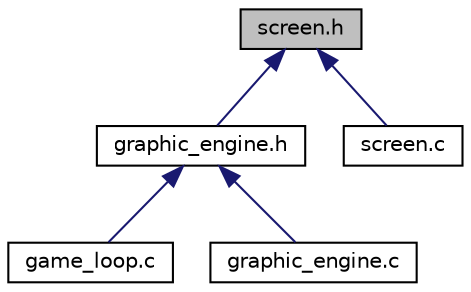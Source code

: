 digraph "screen.h"
{
 // LATEX_PDF_SIZE
  edge [fontname="Helvetica",fontsize="10",labelfontname="Helvetica",labelfontsize="10"];
  node [fontname="Helvetica",fontsize="10",shape=record];
  Node1 [label="screen.h",height=0.2,width=0.4,color="black", fillcolor="grey75", style="filled", fontcolor="black",tooltip="It defines a screen."];
  Node1 -> Node2 [dir="back",color="midnightblue",fontsize="10",style="solid",fontname="Helvetica"];
  Node2 [label="graphic_engine.h",height=0.2,width=0.4,color="black", fillcolor="white", style="filled",URL="$graphic__engine_8h.html",tooltip="It defines a textual graphic engine."];
  Node2 -> Node3 [dir="back",color="midnightblue",fontsize="10",style="solid",fontname="Helvetica"];
  Node3 [label="game_loop.c",height=0.2,width=0.4,color="black", fillcolor="white", style="filled",URL="$game__loop_8c.html",tooltip="It defines the game loop."];
  Node2 -> Node4 [dir="back",color="midnightblue",fontsize="10",style="solid",fontname="Helvetica"];
  Node4 [label="graphic_engine.c",height=0.2,width=0.4,color="black", fillcolor="white", style="filled",URL="$graphic__engine_8c.html",tooltip="Crea un motor gráfico."];
  Node1 -> Node5 [dir="back",color="midnightblue",fontsize="10",style="solid",fontname="Helvetica"];
  Node5 [label="screen.c",height=0.2,width=0.4,color="black", fillcolor="white", style="filled",URL="$screen_8c.html",tooltip="Inicializa una pantalla."];
}
